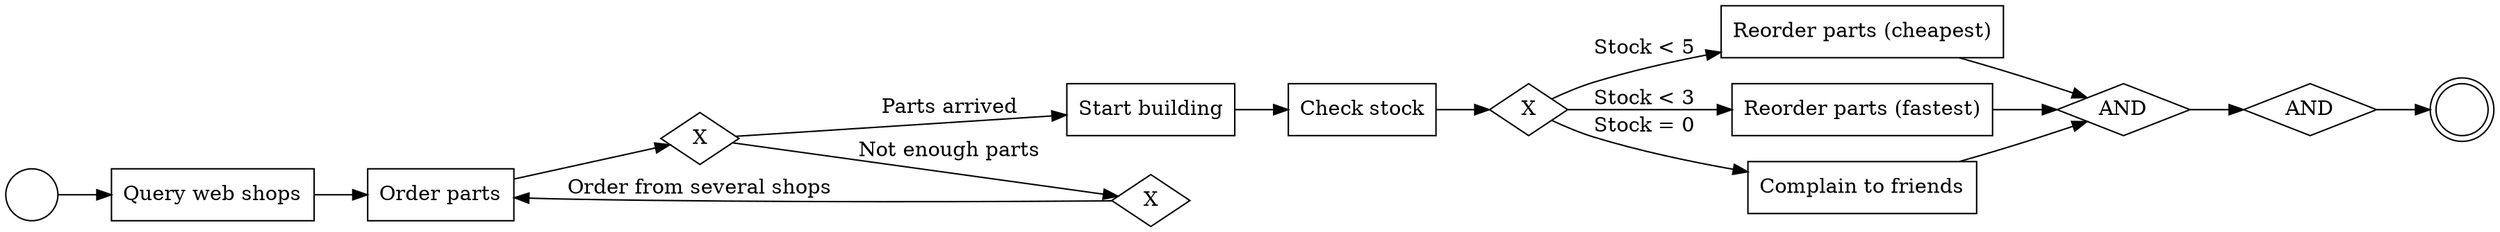 digraph {
  graph [rankdir=LR]
  "start_1"[shape=circle label=""]
  "end_1"[shape=doublecircle label=""]
  "Query web shops"[shape=rectangle]
  "Order parts"[shape=rectangle]
  "seg_1"[shape=diamond label="X"]
  "seg_2"[shape=diamond label="X"]
  "seg_3"[shape=diamond label="X"]
  "Reorder parts (cheapest)"[shape=rectangle]
  "Reorder parts (fastest)"[shape=rectangle]
  "Complain to friends"[shape=rectangle]
  "Start building"[shape=rectangle]
  "Check stock"[shape=rectangle]
  "spg_1"[shape=diamond label="AND"]
  "mpg_1"[shape=diamond label="AND"]

  "start_1" -> "Query web shops"
  "Query web shops" -> "Order parts"
  "Order parts" -> "seg_1"
  "seg_1" -> "Start building"[label="Parts arrived"]
  "seg_1" -> "seg_2"[label="Not enough parts"]
  "seg_2" -> "Order parts"[label="Order from several shops"]
  "Start building" -> "Check stock"
  "Check stock" -> "seg_3"
  "seg_3" -> "Reorder parts (cheapest)"[label="Stock < 5"]
  "seg_3" -> "Reorder parts (fastest)"[label="Stock < 3"]
  "seg_3" -> "Complain to friends"[label="Stock = 0"]
  "Reorder parts (cheapest)" -> "spg_1"
  "Reorder parts (fastest)" -> "spg_1"
  "Complain to friends" -> "spg_1"
  "spg_1" -> "mpg_1"
  "mpg_1" -> "end_1"
}